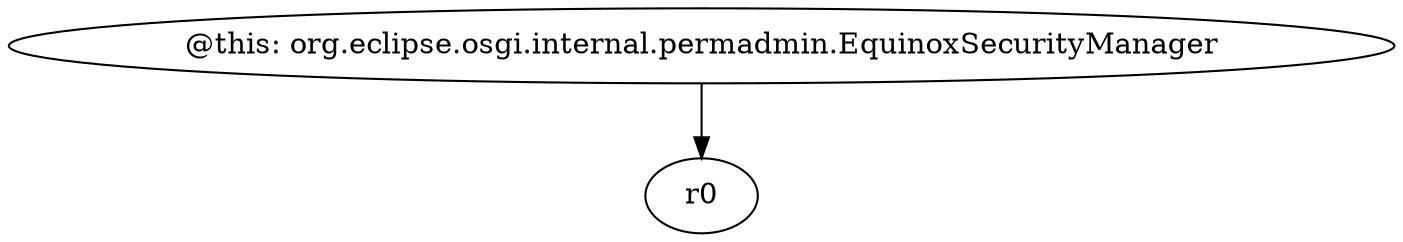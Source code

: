 digraph g {
0[label="@this: org.eclipse.osgi.internal.permadmin.EquinoxSecurityManager"]
1[label="r0"]
0->1[label=""]
}